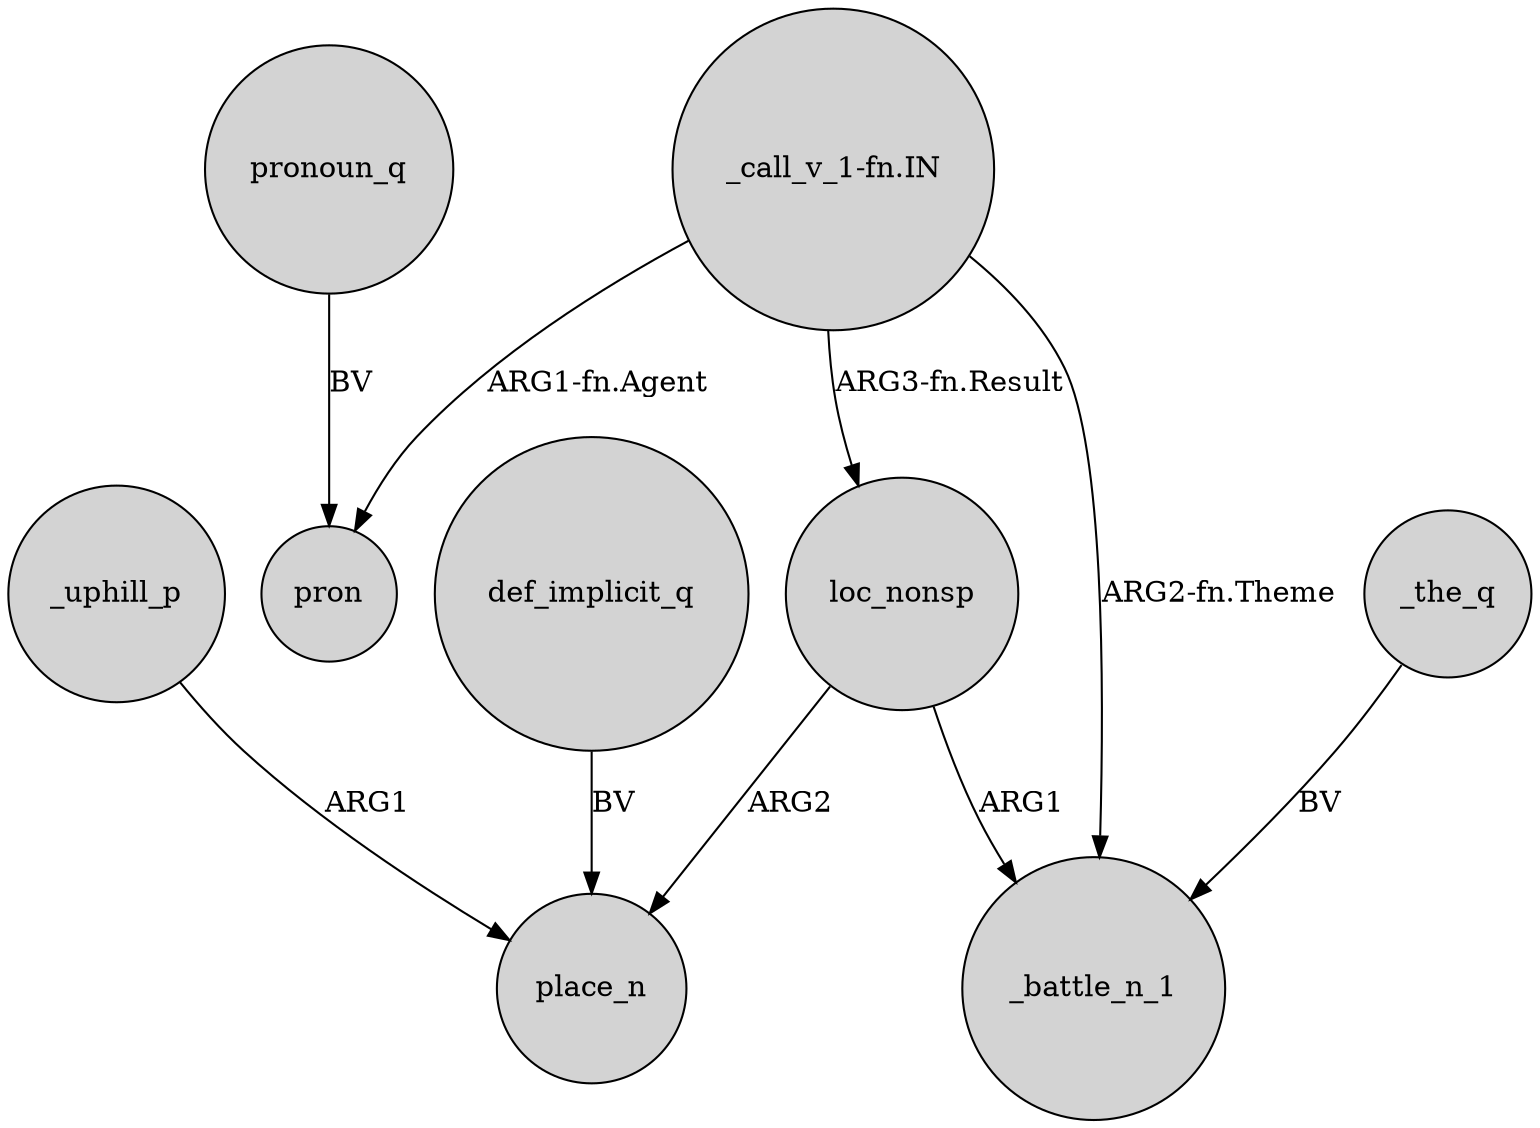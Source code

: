 digraph {
	node [shape=circle style=filled]
	"_call_v_1-fn.IN" -> pron [label="ARG1-fn.Agent"]
	loc_nonsp -> place_n [label=ARG2]
	"_call_v_1-fn.IN" -> _battle_n_1 [label="ARG2-fn.Theme"]
	_the_q -> _battle_n_1 [label=BV]
	loc_nonsp -> _battle_n_1 [label=ARG1]
	def_implicit_q -> place_n [label=BV]
	"_call_v_1-fn.IN" -> loc_nonsp [label="ARG3-fn.Result"]
	_uphill_p -> place_n [label=ARG1]
	pronoun_q -> pron [label=BV]
}
